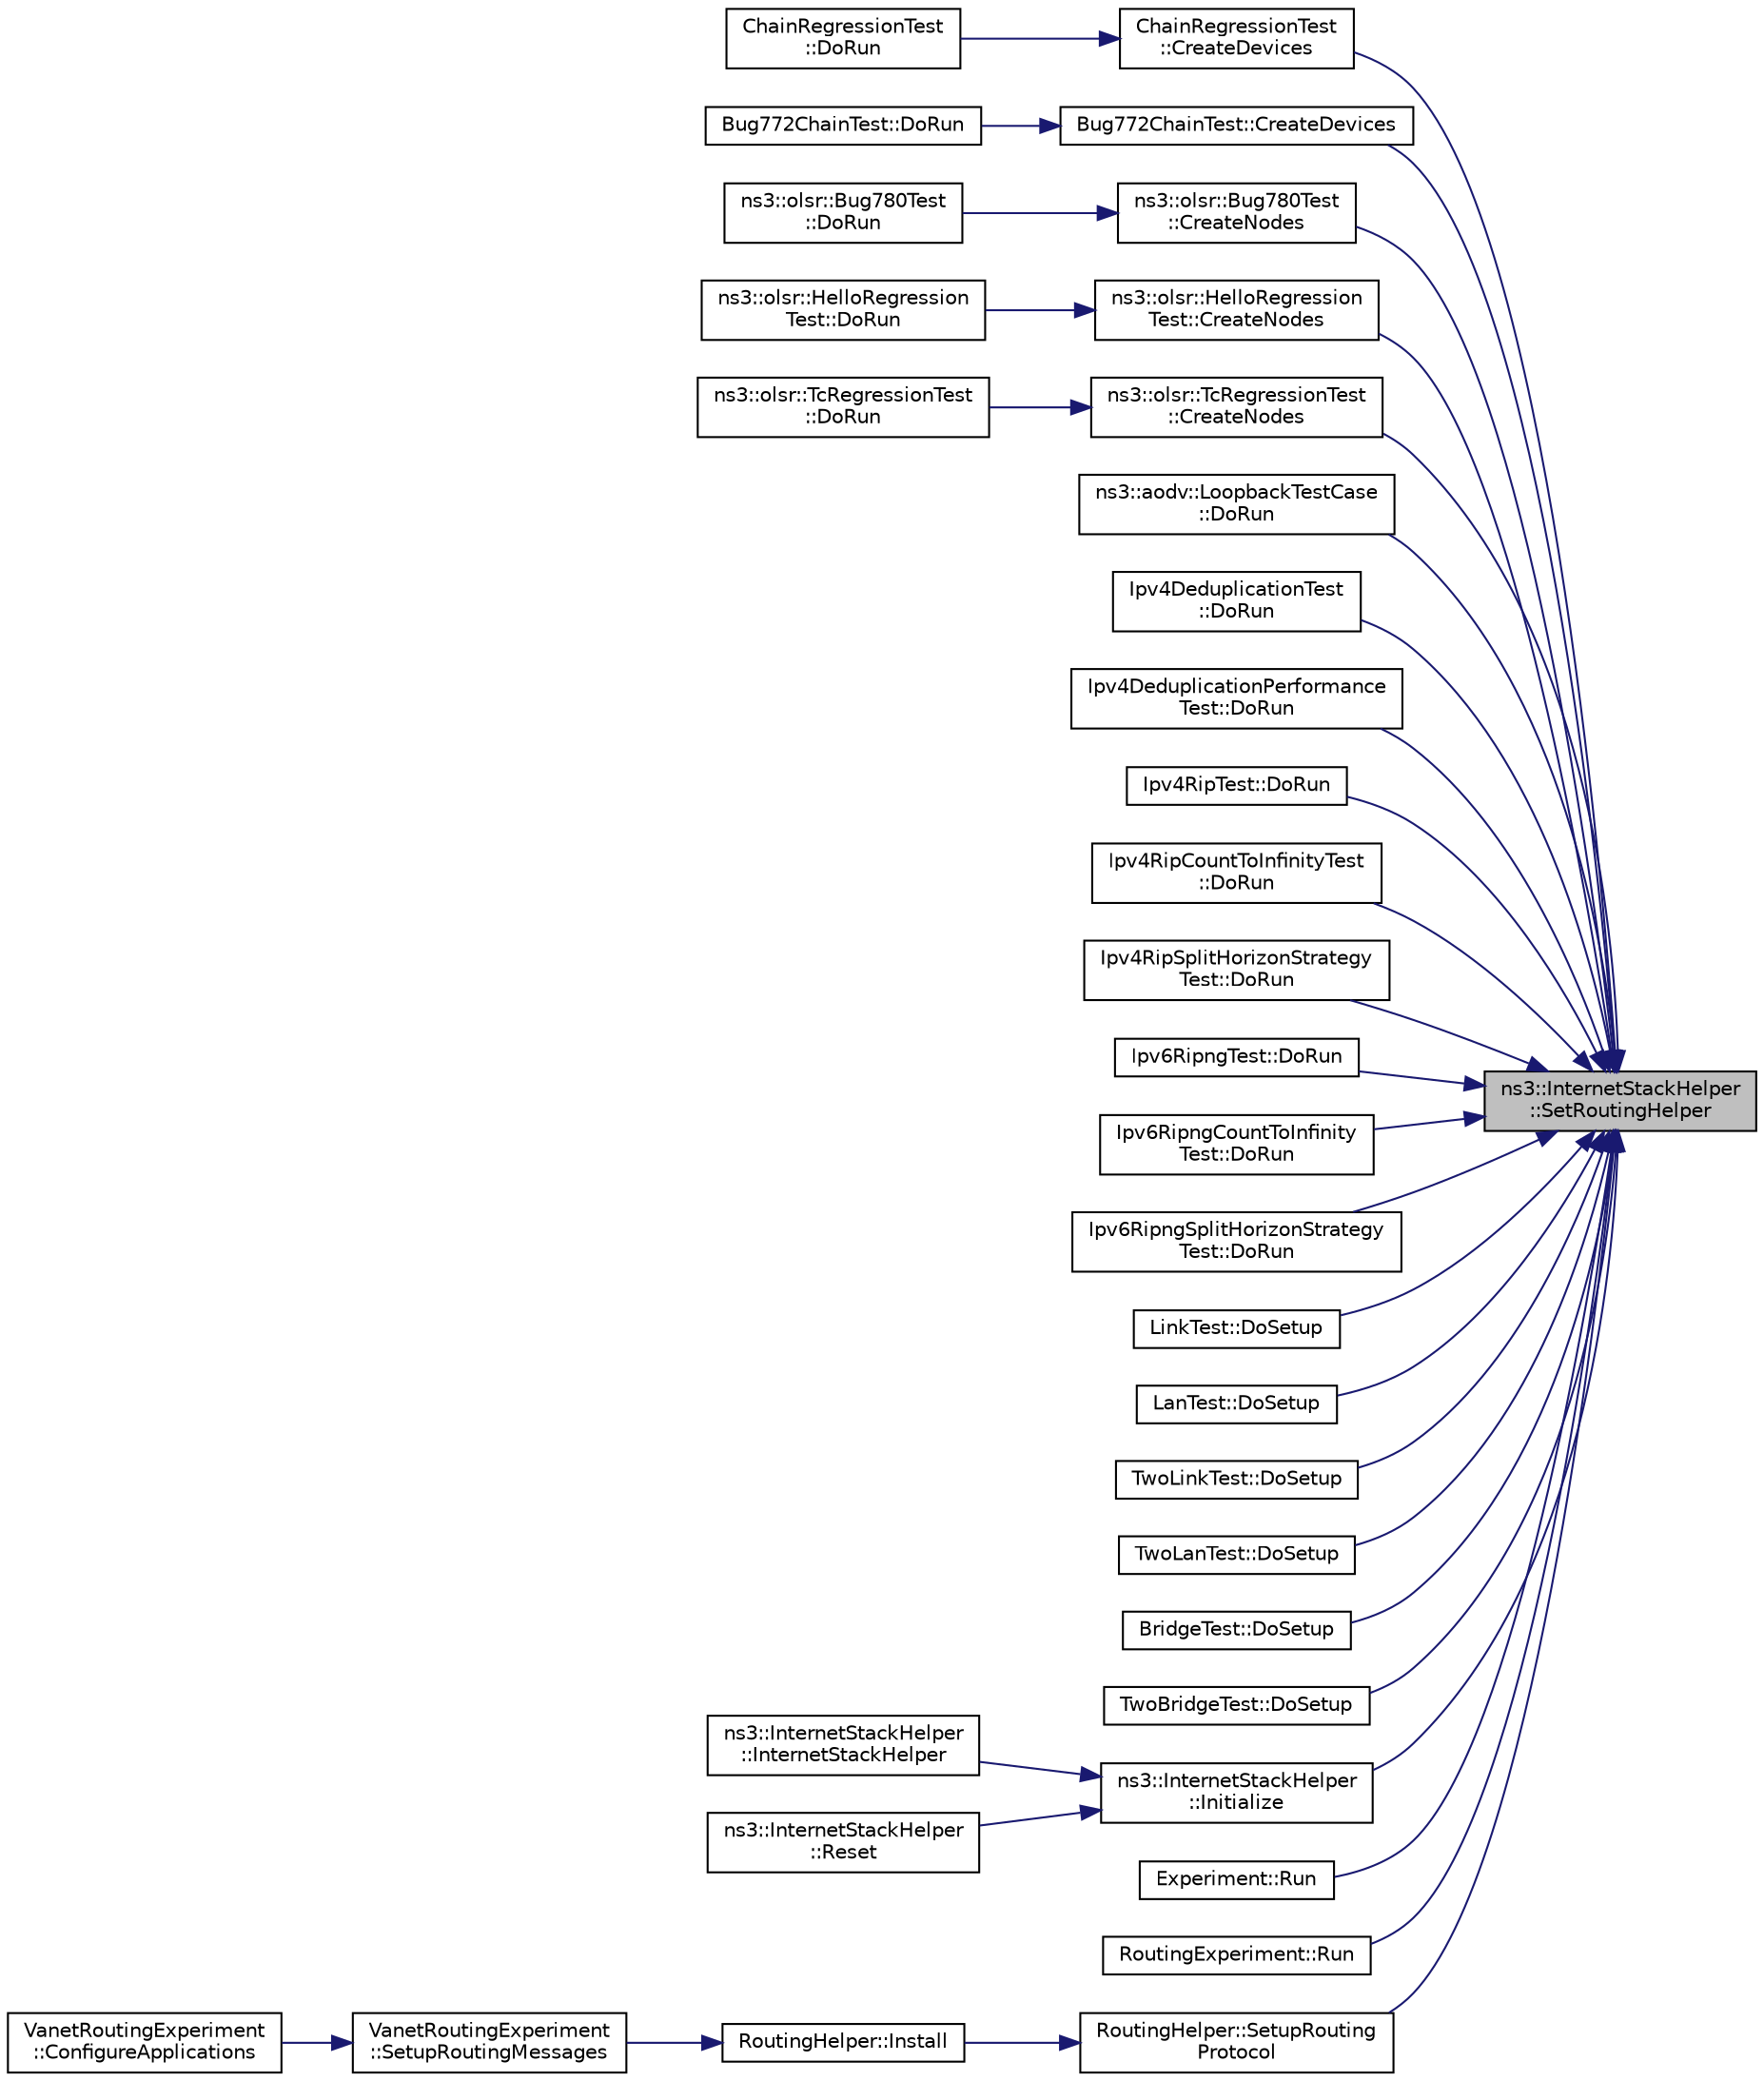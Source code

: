 digraph "ns3::InternetStackHelper::SetRoutingHelper"
{
 // LATEX_PDF_SIZE
  edge [fontname="Helvetica",fontsize="10",labelfontname="Helvetica",labelfontsize="10"];
  node [fontname="Helvetica",fontsize="10",shape=record];
  rankdir="RL";
  Node1 [label="ns3::InternetStackHelper\l::SetRoutingHelper",height=0.2,width=0.4,color="black", fillcolor="grey75", style="filled", fontcolor="black",tooltip=" "];
  Node1 -> Node2 [dir="back",color="midnightblue",fontsize="10",style="solid",fontname="Helvetica"];
  Node2 [label="ChainRegressionTest\l::CreateDevices",height=0.2,width=0.4,color="black", fillcolor="white", style="filled",URL="$class_chain_regression_test.html#ae8b1dd906e3d52a223122c63d236bb19",tooltip="Create devices, install TCP/IP stack and applications."];
  Node2 -> Node3 [dir="back",color="midnightblue",fontsize="10",style="solid",fontname="Helvetica"];
  Node3 [label="ChainRegressionTest\l::DoRun",height=0.2,width=0.4,color="black", fillcolor="white", style="filled",URL="$class_chain_regression_test.html#a51aa3cae551407ee6a6f346c30e3cc43",tooltip="Go."];
  Node1 -> Node4 [dir="back",color="midnightblue",fontsize="10",style="solid",fontname="Helvetica"];
  Node4 [label="Bug772ChainTest::CreateDevices",height=0.2,width=0.4,color="black", fillcolor="white", style="filled",URL="$class_bug772_chain_test.html#a9dfdee167ab354dd596e13d1a873e50a",tooltip="Create devices, install TCP/IP stack and applications."];
  Node4 -> Node5 [dir="back",color="midnightblue",fontsize="10",style="solid",fontname="Helvetica"];
  Node5 [label="Bug772ChainTest::DoRun",height=0.2,width=0.4,color="black", fillcolor="white", style="filled",URL="$class_bug772_chain_test.html#a28c0cb91d146d6b3fdfb86dc8dc1f5b6",tooltip="Go."];
  Node1 -> Node6 [dir="back",color="midnightblue",fontsize="10",style="solid",fontname="Helvetica"];
  Node6 [label="ns3::olsr::Bug780Test\l::CreateNodes",height=0.2,width=0.4,color="black", fillcolor="white", style="filled",URL="$classns3_1_1olsr_1_1_bug780_test.html#a87a836a5491da4a21a0b51d2a647b422",tooltip="Create & configure test network."];
  Node6 -> Node7 [dir="back",color="midnightblue",fontsize="10",style="solid",fontname="Helvetica"];
  Node7 [label="ns3::olsr::Bug780Test\l::DoRun",height=0.2,width=0.4,color="black", fillcolor="white", style="filled",URL="$classns3_1_1olsr_1_1_bug780_test.html#aea2f01c8e6af5f1363b67a23ccaaf030",tooltip="Implementation to actually run this TestCase."];
  Node1 -> Node8 [dir="back",color="midnightblue",fontsize="10",style="solid",fontname="Helvetica"];
  Node8 [label="ns3::olsr::HelloRegression\lTest::CreateNodes",height=0.2,width=0.4,color="black", fillcolor="white", style="filled",URL="$classns3_1_1olsr_1_1_hello_regression_test.html#ab101b71625b566733aeee0f7cd82e9f1",tooltip="Create & configure test network."];
  Node8 -> Node9 [dir="back",color="midnightblue",fontsize="10",style="solid",fontname="Helvetica"];
  Node9 [label="ns3::olsr::HelloRegression\lTest::DoRun",height=0.2,width=0.4,color="black", fillcolor="white", style="filled",URL="$classns3_1_1olsr_1_1_hello_regression_test.html#a469da2871e46fb6d56da5820f5aa1982",tooltip="Implementation to actually run this TestCase."];
  Node1 -> Node10 [dir="back",color="midnightblue",fontsize="10",style="solid",fontname="Helvetica"];
  Node10 [label="ns3::olsr::TcRegressionTest\l::CreateNodes",height=0.2,width=0.4,color="black", fillcolor="white", style="filled",URL="$classns3_1_1olsr_1_1_tc_regression_test.html#a09709ecf415b2a4c90c78aadb4c84c49",tooltip="Create & configure test network."];
  Node10 -> Node11 [dir="back",color="midnightblue",fontsize="10",style="solid",fontname="Helvetica"];
  Node11 [label="ns3::olsr::TcRegressionTest\l::DoRun",height=0.2,width=0.4,color="black", fillcolor="white", style="filled",URL="$classns3_1_1olsr_1_1_tc_regression_test.html#ab3215c11b0586486c641af620fb1bc0b",tooltip="Implementation to actually run this TestCase."];
  Node1 -> Node12 [dir="back",color="midnightblue",fontsize="10",style="solid",fontname="Helvetica"];
  Node12 [label="ns3::aodv::LoopbackTestCase\l::DoRun",height=0.2,width=0.4,color="black", fillcolor="white", style="filled",URL="$classns3_1_1aodv_1_1_loopback_test_case.html#aa4ecd46f743a971813870cff58563eab",tooltip="Implementation to actually run this TestCase."];
  Node1 -> Node13 [dir="back",color="midnightblue",fontsize="10",style="solid",fontname="Helvetica"];
  Node13 [label="Ipv4DeduplicationTest\l::DoRun",height=0.2,width=0.4,color="black", fillcolor="white", style="filled",URL="$class_ipv4_deduplication_test.html#a5e5727b7b8436191367a912d0e1a16e3",tooltip="Implementation to actually run this TestCase."];
  Node1 -> Node14 [dir="back",color="midnightblue",fontsize="10",style="solid",fontname="Helvetica"];
  Node14 [label="Ipv4DeduplicationPerformance\lTest::DoRun",height=0.2,width=0.4,color="black", fillcolor="white", style="filled",URL="$class_ipv4_deduplication_performance_test.html#a31518001eb022fe1f91e769de0595883",tooltip="Implementation to actually run this TestCase."];
  Node1 -> Node15 [dir="back",color="midnightblue",fontsize="10",style="solid",fontname="Helvetica"];
  Node15 [label="Ipv4RipTest::DoRun",height=0.2,width=0.4,color="black", fillcolor="white", style="filled",URL="$class_ipv4_rip_test.html#a4f355233f8793da9555cd544cd5893e9",tooltip="Implementation to actually run this TestCase."];
  Node1 -> Node16 [dir="back",color="midnightblue",fontsize="10",style="solid",fontname="Helvetica"];
  Node16 [label="Ipv4RipCountToInfinityTest\l::DoRun",height=0.2,width=0.4,color="black", fillcolor="white", style="filled",URL="$class_ipv4_rip_count_to_infinity_test.html#a98754dfc16633ff58db8cfd697dd9862",tooltip="Implementation to actually run this TestCase."];
  Node1 -> Node17 [dir="back",color="midnightblue",fontsize="10",style="solid",fontname="Helvetica"];
  Node17 [label="Ipv4RipSplitHorizonStrategy\lTest::DoRun",height=0.2,width=0.4,color="black", fillcolor="white", style="filled",URL="$class_ipv4_rip_split_horizon_strategy_test.html#a2e1df0675ad2712888aa499ee0f7eac2",tooltip="Implementation to actually run this TestCase."];
  Node1 -> Node18 [dir="back",color="midnightblue",fontsize="10",style="solid",fontname="Helvetica"];
  Node18 [label="Ipv6RipngTest::DoRun",height=0.2,width=0.4,color="black", fillcolor="white", style="filled",URL="$class_ipv6_ripng_test.html#a17887a8153acca820752d31c2b49ac50",tooltip="Implementation to actually run this TestCase."];
  Node1 -> Node19 [dir="back",color="midnightblue",fontsize="10",style="solid",fontname="Helvetica"];
  Node19 [label="Ipv6RipngCountToInfinity\lTest::DoRun",height=0.2,width=0.4,color="black", fillcolor="white", style="filled",URL="$class_ipv6_ripng_count_to_infinity_test.html#af62c0342d626eafa5b632b92c8636eb3",tooltip="Implementation to actually run this TestCase."];
  Node1 -> Node20 [dir="back",color="midnightblue",fontsize="10",style="solid",fontname="Helvetica"];
  Node20 [label="Ipv6RipngSplitHorizonStrategy\lTest::DoRun",height=0.2,width=0.4,color="black", fillcolor="white", style="filled",URL="$class_ipv6_ripng_split_horizon_strategy_test.html#a8e3dad1362842eedd70ef21bff0a75c5",tooltip="Implementation to actually run this TestCase."];
  Node1 -> Node21 [dir="back",color="midnightblue",fontsize="10",style="solid",fontname="Helvetica"];
  Node21 [label="LinkTest::DoSetup",height=0.2,width=0.4,color="black", fillcolor="white", style="filled",URL="$class_link_test.html#a1f2bbaa1530ec0c0e18fab0a3d8dc73e",tooltip="Implementation to do any local setup required for this TestCase."];
  Node1 -> Node22 [dir="back",color="midnightblue",fontsize="10",style="solid",fontname="Helvetica"];
  Node22 [label="LanTest::DoSetup",height=0.2,width=0.4,color="black", fillcolor="white", style="filled",URL="$class_lan_test.html#a1e5e94be4456c27e8aca1cc16a3491f2",tooltip="Implementation to do any local setup required for this TestCase."];
  Node1 -> Node23 [dir="back",color="midnightblue",fontsize="10",style="solid",fontname="Helvetica"];
  Node23 [label="TwoLinkTest::DoSetup",height=0.2,width=0.4,color="black", fillcolor="white", style="filled",URL="$class_two_link_test.html#a5344eae56cf986eb8a7f571b05622e76",tooltip="Implementation to do any local setup required for this TestCase."];
  Node1 -> Node24 [dir="back",color="midnightblue",fontsize="10",style="solid",fontname="Helvetica"];
  Node24 [label="TwoLanTest::DoSetup",height=0.2,width=0.4,color="black", fillcolor="white", style="filled",URL="$class_two_lan_test.html#acfc905a31b5767f6d74747593127dfe4",tooltip="Implementation to do any local setup required for this TestCase."];
  Node1 -> Node25 [dir="back",color="midnightblue",fontsize="10",style="solid",fontname="Helvetica"];
  Node25 [label="BridgeTest::DoSetup",height=0.2,width=0.4,color="black", fillcolor="white", style="filled",URL="$class_bridge_test.html#a4d88ad6e9248541478917f836cf52b78",tooltip="Implementation to do any local setup required for this TestCase."];
  Node1 -> Node26 [dir="back",color="midnightblue",fontsize="10",style="solid",fontname="Helvetica"];
  Node26 [label="TwoBridgeTest::DoSetup",height=0.2,width=0.4,color="black", fillcolor="white", style="filled",URL="$class_two_bridge_test.html#aeff92a896b2e27f3eba2dcefd50b5f69",tooltip="Implementation to do any local setup required for this TestCase."];
  Node1 -> Node27 [dir="back",color="midnightblue",fontsize="10",style="solid",fontname="Helvetica"];
  Node27 [label="ns3::InternetStackHelper\l::Initialize",height=0.2,width=0.4,color="black", fillcolor="white", style="filled",URL="$classns3_1_1_internet_stack_helper.html#a51479cdc84af52b048ce586785643856",tooltip="Initialize the helper to its default values."];
  Node27 -> Node28 [dir="back",color="midnightblue",fontsize="10",style="solid",fontname="Helvetica"];
  Node28 [label="ns3::InternetStackHelper\l::InternetStackHelper",height=0.2,width=0.4,color="black", fillcolor="white", style="filled",URL="$classns3_1_1_internet_stack_helper.html#aabbcc90f3210ac2a636ba6bb814044a6",tooltip="Create a new InternetStackHelper which uses a mix of static routing and global routing by default."];
  Node27 -> Node29 [dir="back",color="midnightblue",fontsize="10",style="solid",fontname="Helvetica"];
  Node29 [label="ns3::InternetStackHelper\l::Reset",height=0.2,width=0.4,color="black", fillcolor="white", style="filled",URL="$classns3_1_1_internet_stack_helper.html#a2c9c2074c78e3914eb4760fb1e222d49",tooltip="Return helper internal state to that of a newly constructed one."];
  Node1 -> Node30 [dir="back",color="midnightblue",fontsize="10",style="solid",fontname="Helvetica"];
  Node30 [label="Experiment::Run",height=0.2,width=0.4,color="black", fillcolor="white", style="filled",URL="$class_experiment.html#a285438b7f699a66739293558a6ba0456",tooltip=" "];
  Node1 -> Node31 [dir="back",color="midnightblue",fontsize="10",style="solid",fontname="Helvetica"];
  Node31 [label="RoutingExperiment::Run",height=0.2,width=0.4,color="black", fillcolor="white", style="filled",URL="$class_routing_experiment.html#a622c04e410004c2b738f0320ae1d16c2",tooltip=" "];
  Node1 -> Node32 [dir="back",color="midnightblue",fontsize="10",style="solid",fontname="Helvetica"];
  Node32 [label="RoutingHelper::SetupRouting\lProtocol",height=0.2,width=0.4,color="black", fillcolor="white", style="filled",URL="$class_routing_helper.html#a78ef84cd47fa44fd06015e7e157b8404",tooltip="Sets up the protocol protocol on the nodes."];
  Node32 -> Node33 [dir="back",color="midnightblue",fontsize="10",style="solid",fontname="Helvetica"];
  Node33 [label="RoutingHelper::Install",height=0.2,width=0.4,color="black", fillcolor="white", style="filled",URL="$class_routing_helper.html#aaf78f59b3e8259f18029a594acfc01b6",tooltip="Installs routing functionality on nodes and their devices and interfaces."];
  Node33 -> Node34 [dir="back",color="midnightblue",fontsize="10",style="solid",fontname="Helvetica"];
  Node34 [label="VanetRoutingExperiment\l::SetupRoutingMessages",height=0.2,width=0.4,color="black", fillcolor="white", style="filled",URL="$class_vanet_routing_experiment.html#a43acab75ab7e3ed90764af8e53d622e5",tooltip="Set up generation of packets to be routed through the vehicular network."];
  Node34 -> Node35 [dir="back",color="midnightblue",fontsize="10",style="solid",fontname="Helvetica"];
  Node35 [label="VanetRoutingExperiment\l::ConfigureApplications",height=0.2,width=0.4,color="black", fillcolor="white", style="filled",URL="$class_vanet_routing_experiment.html#ac9ec4394e60b165e355ddbe1eecc78fd",tooltip="Configure applications."];
}
